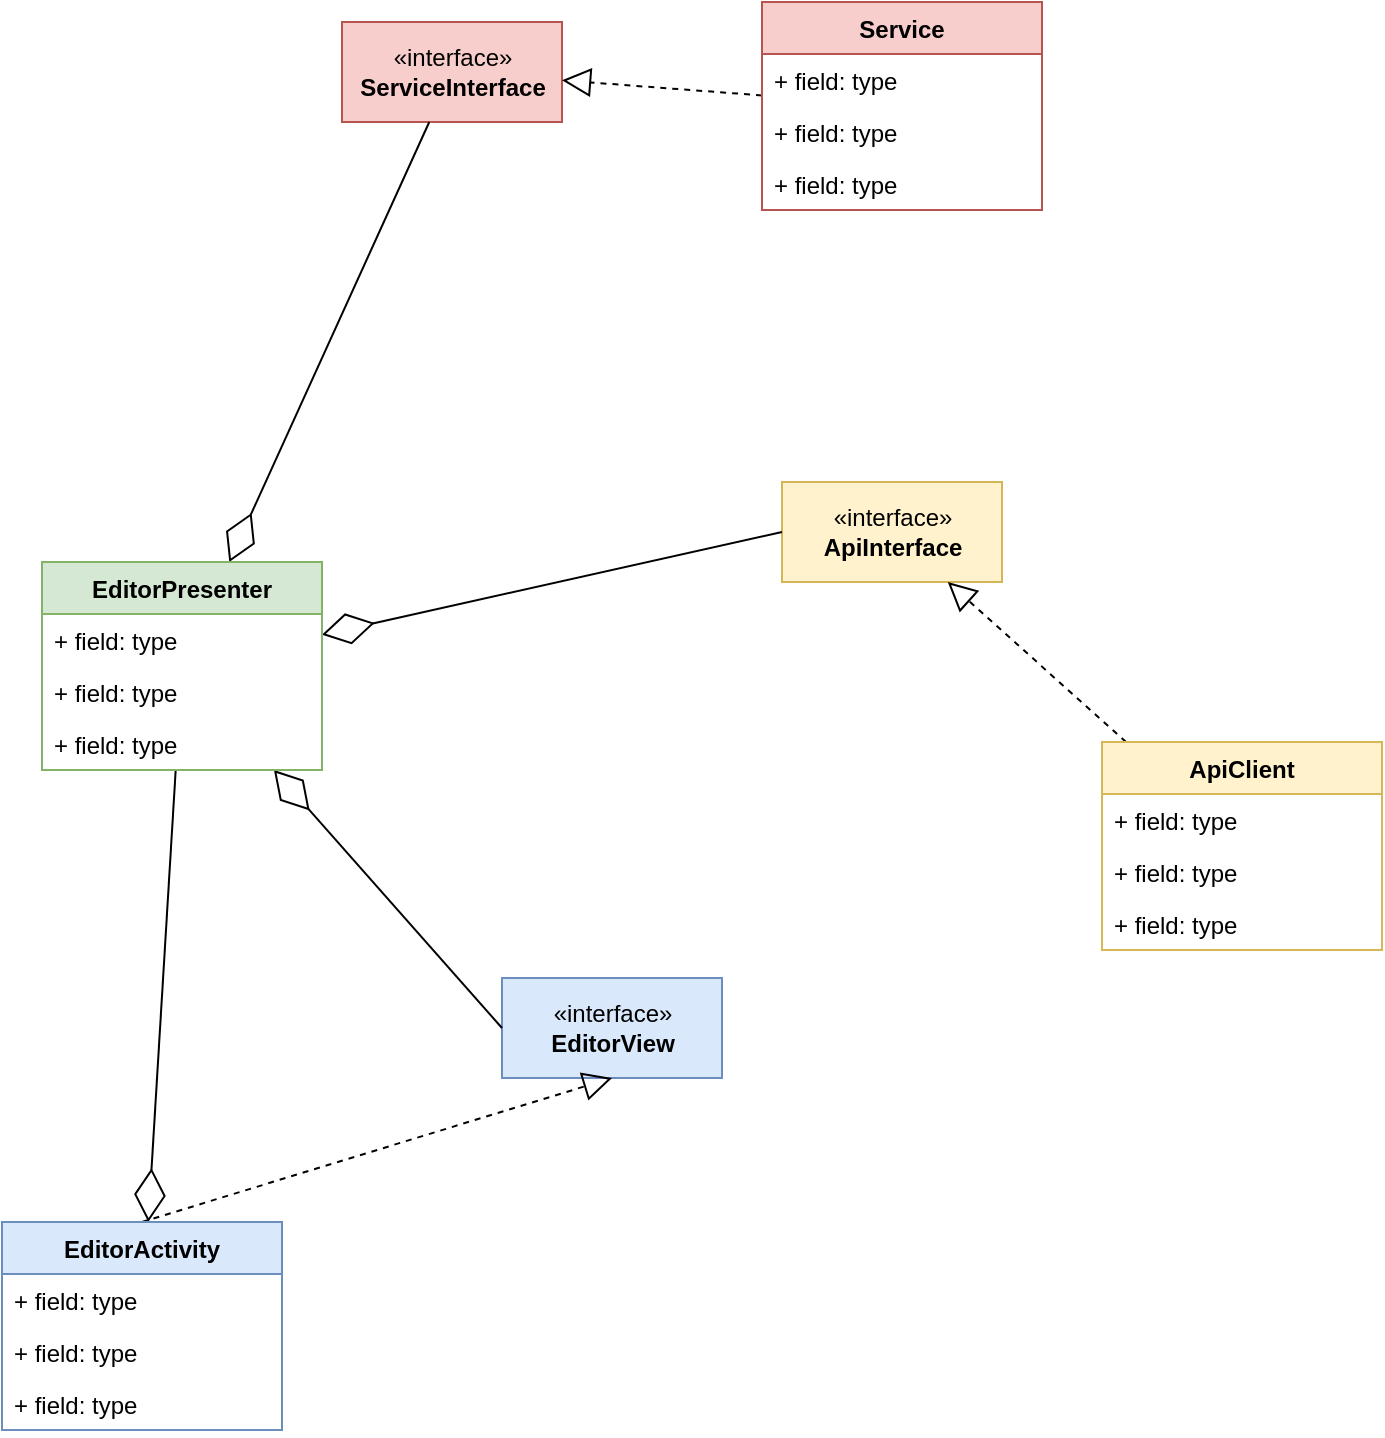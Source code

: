 <mxfile version="12.9.3" type="device"><diagram id="SYksOf0KlGsTe02ZYZHV" name="Page-1"><mxGraphModel dx="2184" dy="1929" grid="1" gridSize="10" guides="1" tooltips="1" connect="1" arrows="1" fold="1" page="1" pageScale="1" pageWidth="827" pageHeight="1169" math="0" shadow="0"><root><mxCell id="0"/><mxCell id="1" parent="0"/><mxCell id="dChpg-GlCGOZ_A3PDITZ-5" value="«interface»&lt;br&gt;&lt;b&gt;EditorView&lt;/b&gt;" style="html=1;fillColor=#dae8fc;strokeColor=#6c8ebf;" vertex="1" parent="1"><mxGeometry x="60" y="318" width="110" height="50" as="geometry"/></mxCell><mxCell id="dChpg-GlCGOZ_A3PDITZ-16" value="" style="endArrow=diamondThin;endFill=0;endSize=24;html=1;exitX=0;exitY=0.5;exitDx=0;exitDy=0;" edge="1" parent="1" source="dChpg-GlCGOZ_A3PDITZ-5" target="dChpg-GlCGOZ_A3PDITZ-8"><mxGeometry width="160" relative="1" as="geometry"><mxPoint x="520" y="90" as="sourcePoint"/><mxPoint x="520" y="90" as="targetPoint"/></mxGeometry></mxCell><mxCell id="dChpg-GlCGOZ_A3PDITZ-20" value="" style="endArrow=block;dashed=1;endFill=0;endSize=12;html=1;entryX=0.5;entryY=1;entryDx=0;entryDy=0;exitX=0.5;exitY=0;exitDx=0;exitDy=0;" edge="1" parent="1" source="dChpg-GlCGOZ_A3PDITZ-1" target="dChpg-GlCGOZ_A3PDITZ-5"><mxGeometry width="160" relative="1" as="geometry"><mxPoint x="340" y="310" as="sourcePoint"/><mxPoint x="500" y="310" as="targetPoint"/></mxGeometry></mxCell><mxCell id="dChpg-GlCGOZ_A3PDITZ-23" value="" style="endArrow=diamondThin;endFill=0;endSize=24;html=1;" edge="1" parent="1" source="dChpg-GlCGOZ_A3PDITZ-8" target="dChpg-GlCGOZ_A3PDITZ-1"><mxGeometry width="160" relative="1" as="geometry"><mxPoint x="470" y="168" as="sourcePoint"/><mxPoint x="290" y="127.68" as="targetPoint"/></mxGeometry></mxCell><mxCell id="dChpg-GlCGOZ_A3PDITZ-24" value="«interface»&lt;br&gt;&lt;b&gt;ApiInterface&lt;/b&gt;" style="html=1;fillColor=#fff2cc;strokeColor=#d6b656;" vertex="1" parent="1"><mxGeometry x="200" y="70" width="110" height="50" as="geometry"/></mxCell><mxCell id="dChpg-GlCGOZ_A3PDITZ-25" value="«interface»&lt;br&gt;&lt;b&gt;ServiceInterface&lt;/b&gt;" style="html=1;fillColor=#f8cecc;strokeColor=#b85450;" vertex="1" parent="1"><mxGeometry x="-20" y="-160" width="110" height="50" as="geometry"/></mxCell><mxCell id="dChpg-GlCGOZ_A3PDITZ-26" value="" style="endArrow=diamondThin;endFill=0;endSize=24;html=1;exitX=0;exitY=0.5;exitDx=0;exitDy=0;" edge="1" parent="1" source="dChpg-GlCGOZ_A3PDITZ-24" target="dChpg-GlCGOZ_A3PDITZ-8"><mxGeometry width="160" relative="1" as="geometry"><mxPoint x="470" y="121.92" as="sourcePoint"/><mxPoint x="290" y="60.0" as="targetPoint"/></mxGeometry></mxCell><mxCell id="dChpg-GlCGOZ_A3PDITZ-27" value="" style="endArrow=diamondThin;endFill=0;endSize=24;html=1;" edge="1" parent="1" source="dChpg-GlCGOZ_A3PDITZ-25" target="dChpg-GlCGOZ_A3PDITZ-8"><mxGeometry width="160" relative="1" as="geometry"><mxPoint x="470" y="75" as="sourcePoint"/><mxPoint x="290" y="80.04" as="targetPoint"/></mxGeometry></mxCell><mxCell id="dChpg-GlCGOZ_A3PDITZ-32" value="" style="endArrow=block;dashed=1;endFill=0;endSize=12;html=1;" edge="1" parent="1" source="dChpg-GlCGOZ_A3PDITZ-28" target="dChpg-GlCGOZ_A3PDITZ-24"><mxGeometry width="160" relative="1" as="geometry"><mxPoint x="500" y="290" as="sourcePoint"/><mxPoint x="625" y="180" as="targetPoint"/></mxGeometry></mxCell><mxCell id="dChpg-GlCGOZ_A3PDITZ-38" value="" style="endArrow=block;dashed=1;endFill=0;endSize=12;html=1;" edge="1" parent="1" source="dChpg-GlCGOZ_A3PDITZ-34" target="dChpg-GlCGOZ_A3PDITZ-25"><mxGeometry width="160" relative="1" as="geometry"><mxPoint x="457.08" y="36" as="sourcePoint"/><mxPoint x="440.002" y="-130" as="targetPoint"/></mxGeometry></mxCell><mxCell id="dChpg-GlCGOZ_A3PDITZ-34" value="Service" style="swimlane;fontStyle=1;childLayout=stackLayout;horizontal=1;startSize=26;fillColor=#f8cecc;horizontalStack=0;resizeParent=1;resizeParentMax=0;resizeLast=0;collapsible=1;marginBottom=0;strokeColor=#b85450;" vertex="1" parent="1"><mxGeometry x="190" y="-170" width="140" height="104" as="geometry"/></mxCell><mxCell id="dChpg-GlCGOZ_A3PDITZ-35" value="+ field: type" style="text;strokeColor=none;fillColor=none;align=left;verticalAlign=top;spacingLeft=4;spacingRight=4;overflow=hidden;rotatable=0;points=[[0,0.5],[1,0.5]];portConstraint=eastwest;" vertex="1" parent="dChpg-GlCGOZ_A3PDITZ-34"><mxGeometry y="26" width="140" height="26" as="geometry"/></mxCell><mxCell id="dChpg-GlCGOZ_A3PDITZ-36" value="+ field: type" style="text;strokeColor=none;fillColor=none;align=left;verticalAlign=top;spacingLeft=4;spacingRight=4;overflow=hidden;rotatable=0;points=[[0,0.5],[1,0.5]];portConstraint=eastwest;" vertex="1" parent="dChpg-GlCGOZ_A3PDITZ-34"><mxGeometry y="52" width="140" height="26" as="geometry"/></mxCell><mxCell id="dChpg-GlCGOZ_A3PDITZ-37" value="+ field: type" style="text;strokeColor=none;fillColor=none;align=left;verticalAlign=top;spacingLeft=4;spacingRight=4;overflow=hidden;rotatable=0;points=[[0,0.5],[1,0.5]];portConstraint=eastwest;" vertex="1" parent="dChpg-GlCGOZ_A3PDITZ-34"><mxGeometry y="78" width="140" height="26" as="geometry"/></mxCell><mxCell id="dChpg-GlCGOZ_A3PDITZ-8" value="EditorPresenter" style="swimlane;fontStyle=1;childLayout=stackLayout;horizontal=1;startSize=26;fillColor=#d5e8d4;horizontalStack=0;resizeParent=1;resizeParentMax=0;resizeLast=0;collapsible=1;marginBottom=0;strokeColor=#82b366;" vertex="1" parent="1"><mxGeometry x="-170" y="110" width="140" height="104" as="geometry"/></mxCell><mxCell id="dChpg-GlCGOZ_A3PDITZ-9" value="+ field: type" style="text;strokeColor=none;fillColor=none;align=left;verticalAlign=top;spacingLeft=4;spacingRight=4;overflow=hidden;rotatable=0;points=[[0,0.5],[1,0.5]];portConstraint=eastwest;" vertex="1" parent="dChpg-GlCGOZ_A3PDITZ-8"><mxGeometry y="26" width="140" height="26" as="geometry"/></mxCell><mxCell id="dChpg-GlCGOZ_A3PDITZ-10" value="+ field: type" style="text;strokeColor=none;fillColor=none;align=left;verticalAlign=top;spacingLeft=4;spacingRight=4;overflow=hidden;rotatable=0;points=[[0,0.5],[1,0.5]];portConstraint=eastwest;" vertex="1" parent="dChpg-GlCGOZ_A3PDITZ-8"><mxGeometry y="52" width="140" height="26" as="geometry"/></mxCell><mxCell id="dChpg-GlCGOZ_A3PDITZ-11" value="+ field: type" style="text;strokeColor=none;fillColor=none;align=left;verticalAlign=top;spacingLeft=4;spacingRight=4;overflow=hidden;rotatable=0;points=[[0,0.5],[1,0.5]];portConstraint=eastwest;" vertex="1" parent="dChpg-GlCGOZ_A3PDITZ-8"><mxGeometry y="78" width="140" height="26" as="geometry"/></mxCell><mxCell id="dChpg-GlCGOZ_A3PDITZ-1" value="EditorActivity" style="swimlane;fontStyle=1;childLayout=stackLayout;horizontal=1;startSize=26;fillColor=#dae8fc;horizontalStack=0;resizeParent=1;resizeParentMax=0;resizeLast=0;collapsible=1;marginBottom=0;strokeColor=#6c8ebf;" vertex="1" parent="1"><mxGeometry x="-190" y="440" width="140" height="104" as="geometry"/></mxCell><mxCell id="dChpg-GlCGOZ_A3PDITZ-2" value="+ field: type" style="text;strokeColor=none;fillColor=none;align=left;verticalAlign=top;spacingLeft=4;spacingRight=4;overflow=hidden;rotatable=0;points=[[0,0.5],[1,0.5]];portConstraint=eastwest;" vertex="1" parent="dChpg-GlCGOZ_A3PDITZ-1"><mxGeometry y="26" width="140" height="26" as="geometry"/></mxCell><mxCell id="dChpg-GlCGOZ_A3PDITZ-3" value="+ field: type" style="text;strokeColor=none;fillColor=none;align=left;verticalAlign=top;spacingLeft=4;spacingRight=4;overflow=hidden;rotatable=0;points=[[0,0.5],[1,0.5]];portConstraint=eastwest;" vertex="1" parent="dChpg-GlCGOZ_A3PDITZ-1"><mxGeometry y="52" width="140" height="26" as="geometry"/></mxCell><mxCell id="dChpg-GlCGOZ_A3PDITZ-4" value="+ field: type" style="text;strokeColor=none;fillColor=none;align=left;verticalAlign=top;spacingLeft=4;spacingRight=4;overflow=hidden;rotatable=0;points=[[0,0.5],[1,0.5]];portConstraint=eastwest;" vertex="1" parent="dChpg-GlCGOZ_A3PDITZ-1"><mxGeometry y="78" width="140" height="26" as="geometry"/></mxCell><mxCell id="dChpg-GlCGOZ_A3PDITZ-28" value="ApiClient" style="swimlane;fontStyle=1;childLayout=stackLayout;horizontal=1;startSize=26;fillColor=#fff2cc;horizontalStack=0;resizeParent=1;resizeParentMax=0;resizeLast=0;collapsible=1;marginBottom=0;strokeColor=#d6b656;" vertex="1" parent="1"><mxGeometry x="360" y="200" width="140" height="104" as="geometry"/></mxCell><mxCell id="dChpg-GlCGOZ_A3PDITZ-29" value="+ field: type" style="text;strokeColor=none;fillColor=none;align=left;verticalAlign=top;spacingLeft=4;spacingRight=4;overflow=hidden;rotatable=0;points=[[0,0.5],[1,0.5]];portConstraint=eastwest;" vertex="1" parent="dChpg-GlCGOZ_A3PDITZ-28"><mxGeometry y="26" width="140" height="26" as="geometry"/></mxCell><mxCell id="dChpg-GlCGOZ_A3PDITZ-30" value="+ field: type" style="text;strokeColor=none;fillColor=none;align=left;verticalAlign=top;spacingLeft=4;spacingRight=4;overflow=hidden;rotatable=0;points=[[0,0.5],[1,0.5]];portConstraint=eastwest;" vertex="1" parent="dChpg-GlCGOZ_A3PDITZ-28"><mxGeometry y="52" width="140" height="26" as="geometry"/></mxCell><mxCell id="dChpg-GlCGOZ_A3PDITZ-31" value="+ field: type" style="text;strokeColor=none;fillColor=none;align=left;verticalAlign=top;spacingLeft=4;spacingRight=4;overflow=hidden;rotatable=0;points=[[0,0.5],[1,0.5]];portConstraint=eastwest;" vertex="1" parent="dChpg-GlCGOZ_A3PDITZ-28"><mxGeometry y="78" width="140" height="26" as="geometry"/></mxCell></root></mxGraphModel></diagram></mxfile>